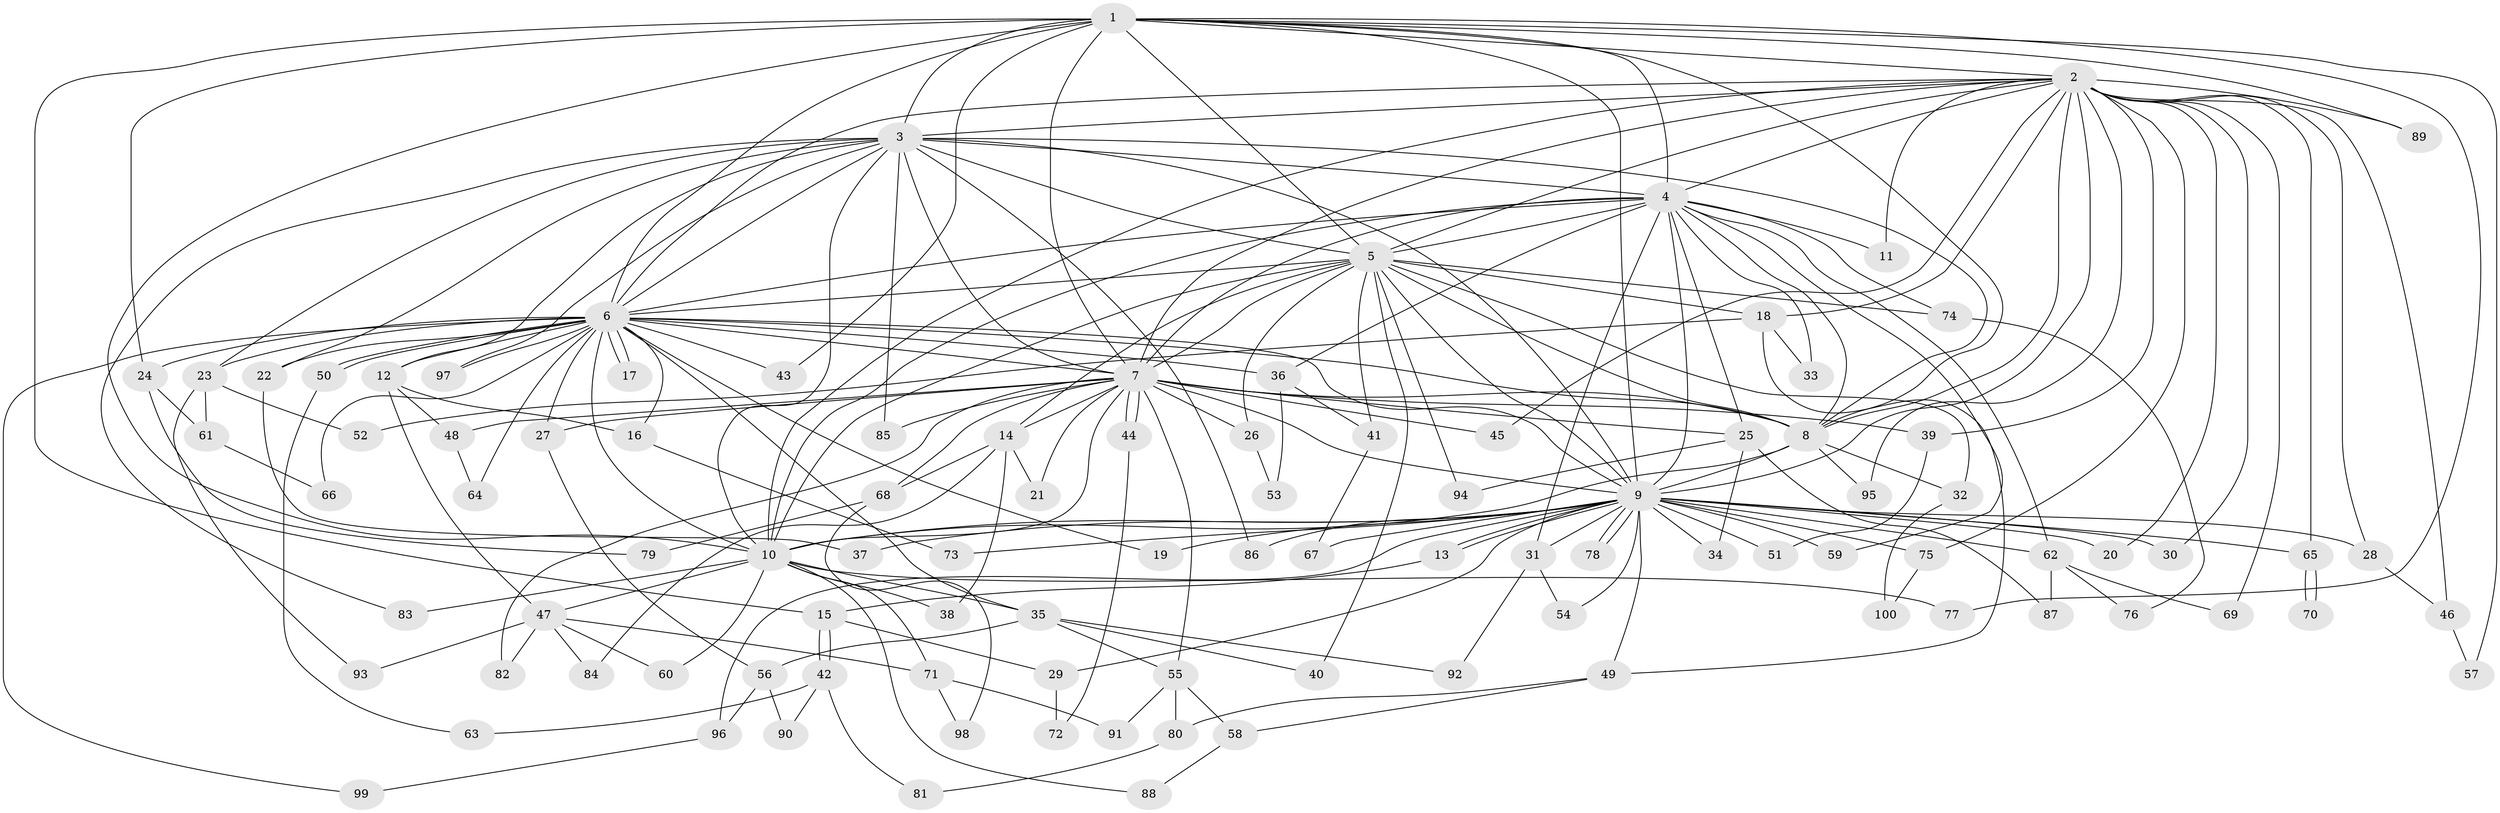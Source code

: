 // Generated by graph-tools (version 1.1) at 2025/13/03/09/25 04:13:50]
// undirected, 100 vertices, 225 edges
graph export_dot {
graph [start="1"]
  node [color=gray90,style=filled];
  1;
  2;
  3;
  4;
  5;
  6;
  7;
  8;
  9;
  10;
  11;
  12;
  13;
  14;
  15;
  16;
  17;
  18;
  19;
  20;
  21;
  22;
  23;
  24;
  25;
  26;
  27;
  28;
  29;
  30;
  31;
  32;
  33;
  34;
  35;
  36;
  37;
  38;
  39;
  40;
  41;
  42;
  43;
  44;
  45;
  46;
  47;
  48;
  49;
  50;
  51;
  52;
  53;
  54;
  55;
  56;
  57;
  58;
  59;
  60;
  61;
  62;
  63;
  64;
  65;
  66;
  67;
  68;
  69;
  70;
  71;
  72;
  73;
  74;
  75;
  76;
  77;
  78;
  79;
  80;
  81;
  82;
  83;
  84;
  85;
  86;
  87;
  88;
  89;
  90;
  91;
  92;
  93;
  94;
  95;
  96;
  97;
  98;
  99;
  100;
  1 -- 2;
  1 -- 3;
  1 -- 4;
  1 -- 5;
  1 -- 6;
  1 -- 7;
  1 -- 8;
  1 -- 9;
  1 -- 10;
  1 -- 15;
  1 -- 24;
  1 -- 43;
  1 -- 57;
  1 -- 77;
  1 -- 89;
  2 -- 3;
  2 -- 4;
  2 -- 5;
  2 -- 6;
  2 -- 7;
  2 -- 8;
  2 -- 9;
  2 -- 10;
  2 -- 11;
  2 -- 18;
  2 -- 20;
  2 -- 28;
  2 -- 30;
  2 -- 39;
  2 -- 45;
  2 -- 46;
  2 -- 65;
  2 -- 69;
  2 -- 75;
  2 -- 89;
  2 -- 95;
  3 -- 4;
  3 -- 5;
  3 -- 6;
  3 -- 7;
  3 -- 8;
  3 -- 9;
  3 -- 10;
  3 -- 12;
  3 -- 22;
  3 -- 23;
  3 -- 83;
  3 -- 85;
  3 -- 86;
  3 -- 97;
  4 -- 5;
  4 -- 6;
  4 -- 7;
  4 -- 8;
  4 -- 9;
  4 -- 10;
  4 -- 11;
  4 -- 25;
  4 -- 31;
  4 -- 33;
  4 -- 36;
  4 -- 59;
  4 -- 62;
  4 -- 74;
  5 -- 6;
  5 -- 7;
  5 -- 8;
  5 -- 9;
  5 -- 10;
  5 -- 14;
  5 -- 18;
  5 -- 26;
  5 -- 32;
  5 -- 40;
  5 -- 41;
  5 -- 74;
  5 -- 94;
  6 -- 7;
  6 -- 8;
  6 -- 9;
  6 -- 10;
  6 -- 12;
  6 -- 16;
  6 -- 17;
  6 -- 17;
  6 -- 19;
  6 -- 22;
  6 -- 23;
  6 -- 24;
  6 -- 27;
  6 -- 35;
  6 -- 36;
  6 -- 43;
  6 -- 50;
  6 -- 50;
  6 -- 64;
  6 -- 66;
  6 -- 97;
  6 -- 99;
  7 -- 8;
  7 -- 9;
  7 -- 10;
  7 -- 14;
  7 -- 21;
  7 -- 25;
  7 -- 26;
  7 -- 27;
  7 -- 39;
  7 -- 44;
  7 -- 44;
  7 -- 45;
  7 -- 48;
  7 -- 55;
  7 -- 68;
  7 -- 82;
  7 -- 85;
  8 -- 9;
  8 -- 10;
  8 -- 32;
  8 -- 95;
  9 -- 10;
  9 -- 13;
  9 -- 13;
  9 -- 19;
  9 -- 20;
  9 -- 28;
  9 -- 29;
  9 -- 30;
  9 -- 31;
  9 -- 34;
  9 -- 37;
  9 -- 49;
  9 -- 51;
  9 -- 54;
  9 -- 59;
  9 -- 62;
  9 -- 65;
  9 -- 67;
  9 -- 73;
  9 -- 75;
  9 -- 78;
  9 -- 78;
  9 -- 86;
  9 -- 96;
  10 -- 35;
  10 -- 38;
  10 -- 47;
  10 -- 60;
  10 -- 71;
  10 -- 77;
  10 -- 83;
  10 -- 88;
  12 -- 16;
  12 -- 47;
  12 -- 48;
  13 -- 15;
  14 -- 21;
  14 -- 38;
  14 -- 68;
  14 -- 84;
  15 -- 29;
  15 -- 42;
  15 -- 42;
  16 -- 73;
  18 -- 33;
  18 -- 49;
  18 -- 52;
  22 -- 37;
  23 -- 52;
  23 -- 61;
  23 -- 93;
  24 -- 61;
  24 -- 79;
  25 -- 34;
  25 -- 87;
  25 -- 94;
  26 -- 53;
  27 -- 56;
  28 -- 46;
  29 -- 72;
  31 -- 54;
  31 -- 92;
  32 -- 100;
  35 -- 40;
  35 -- 55;
  35 -- 56;
  35 -- 92;
  36 -- 41;
  36 -- 53;
  39 -- 51;
  41 -- 67;
  42 -- 63;
  42 -- 81;
  42 -- 90;
  44 -- 72;
  46 -- 57;
  47 -- 60;
  47 -- 71;
  47 -- 82;
  47 -- 84;
  47 -- 93;
  48 -- 64;
  49 -- 58;
  49 -- 80;
  50 -- 63;
  55 -- 58;
  55 -- 80;
  55 -- 91;
  56 -- 90;
  56 -- 96;
  58 -- 88;
  61 -- 66;
  62 -- 69;
  62 -- 76;
  62 -- 87;
  65 -- 70;
  65 -- 70;
  68 -- 79;
  68 -- 98;
  71 -- 91;
  71 -- 98;
  74 -- 76;
  75 -- 100;
  80 -- 81;
  96 -- 99;
}
